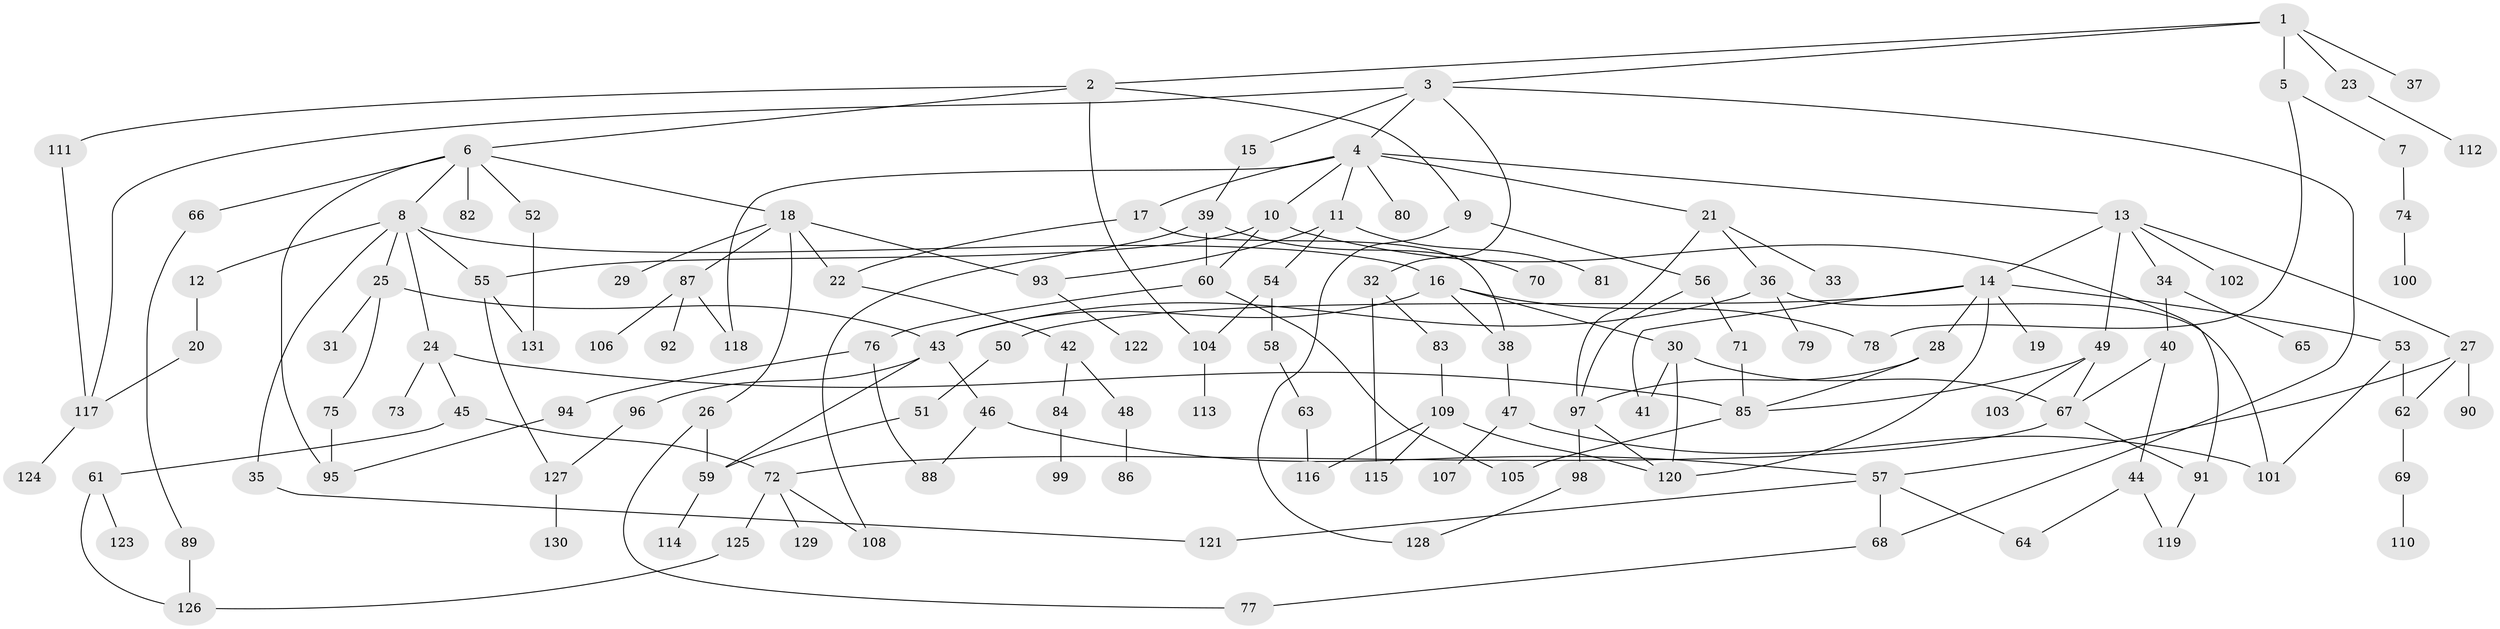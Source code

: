 // Generated by graph-tools (version 1.1) at 2025/01/03/09/25 03:01:01]
// undirected, 131 vertices, 178 edges
graph export_dot {
graph [start="1"]
  node [color=gray90,style=filled];
  1;
  2;
  3;
  4;
  5;
  6;
  7;
  8;
  9;
  10;
  11;
  12;
  13;
  14;
  15;
  16;
  17;
  18;
  19;
  20;
  21;
  22;
  23;
  24;
  25;
  26;
  27;
  28;
  29;
  30;
  31;
  32;
  33;
  34;
  35;
  36;
  37;
  38;
  39;
  40;
  41;
  42;
  43;
  44;
  45;
  46;
  47;
  48;
  49;
  50;
  51;
  52;
  53;
  54;
  55;
  56;
  57;
  58;
  59;
  60;
  61;
  62;
  63;
  64;
  65;
  66;
  67;
  68;
  69;
  70;
  71;
  72;
  73;
  74;
  75;
  76;
  77;
  78;
  79;
  80;
  81;
  82;
  83;
  84;
  85;
  86;
  87;
  88;
  89;
  90;
  91;
  92;
  93;
  94;
  95;
  96;
  97;
  98;
  99;
  100;
  101;
  102;
  103;
  104;
  105;
  106;
  107;
  108;
  109;
  110;
  111;
  112;
  113;
  114;
  115;
  116;
  117;
  118;
  119;
  120;
  121;
  122;
  123;
  124;
  125;
  126;
  127;
  128;
  129;
  130;
  131;
  1 -- 2;
  1 -- 3;
  1 -- 5;
  1 -- 23;
  1 -- 37;
  2 -- 6;
  2 -- 9;
  2 -- 104;
  2 -- 111;
  3 -- 4;
  3 -- 15;
  3 -- 32;
  3 -- 117;
  3 -- 68;
  4 -- 10;
  4 -- 11;
  4 -- 13;
  4 -- 17;
  4 -- 21;
  4 -- 80;
  4 -- 118;
  5 -- 7;
  5 -- 78;
  6 -- 8;
  6 -- 18;
  6 -- 52;
  6 -- 66;
  6 -- 82;
  6 -- 95;
  7 -- 74;
  8 -- 12;
  8 -- 16;
  8 -- 24;
  8 -- 25;
  8 -- 35;
  8 -- 55;
  9 -- 56;
  9 -- 128;
  10 -- 60;
  10 -- 91;
  10 -- 55;
  11 -- 54;
  11 -- 81;
  11 -- 93;
  12 -- 20;
  13 -- 14;
  13 -- 27;
  13 -- 34;
  13 -- 49;
  13 -- 102;
  14 -- 19;
  14 -- 28;
  14 -- 50;
  14 -- 53;
  14 -- 120;
  14 -- 41;
  15 -- 39;
  16 -- 30;
  16 -- 78;
  16 -- 38;
  16 -- 43;
  17 -- 22;
  17 -- 38;
  18 -- 26;
  18 -- 29;
  18 -- 87;
  18 -- 93;
  18 -- 22;
  20 -- 117;
  21 -- 33;
  21 -- 36;
  21 -- 97;
  22 -- 42;
  23 -- 112;
  24 -- 45;
  24 -- 73;
  24 -- 85;
  25 -- 31;
  25 -- 43;
  25 -- 75;
  26 -- 77;
  26 -- 59;
  27 -- 57;
  27 -- 90;
  27 -- 62;
  28 -- 85;
  28 -- 97;
  30 -- 41;
  30 -- 120;
  30 -- 67;
  32 -- 83;
  32 -- 115;
  34 -- 40;
  34 -- 65;
  35 -- 121;
  36 -- 79;
  36 -- 43;
  36 -- 101;
  38 -- 47;
  39 -- 70;
  39 -- 108;
  39 -- 60;
  40 -- 44;
  40 -- 67;
  42 -- 48;
  42 -- 84;
  43 -- 46;
  43 -- 59;
  43 -- 96;
  44 -- 64;
  44 -- 119;
  45 -- 61;
  45 -- 72;
  46 -- 88;
  46 -- 57;
  47 -- 101;
  47 -- 107;
  48 -- 86;
  49 -- 67;
  49 -- 103;
  49 -- 85;
  50 -- 51;
  51 -- 59;
  52 -- 131;
  53 -- 62;
  53 -- 101;
  54 -- 58;
  54 -- 104;
  55 -- 127;
  55 -- 131;
  56 -- 71;
  56 -- 97;
  57 -- 68;
  57 -- 121;
  57 -- 64;
  58 -- 63;
  59 -- 114;
  60 -- 76;
  60 -- 105;
  61 -- 123;
  61 -- 126;
  62 -- 69;
  63 -- 116;
  66 -- 89;
  67 -- 72;
  67 -- 91;
  68 -- 77;
  69 -- 110;
  71 -- 85;
  72 -- 108;
  72 -- 125;
  72 -- 129;
  74 -- 100;
  75 -- 95;
  76 -- 94;
  76 -- 88;
  83 -- 109;
  84 -- 99;
  85 -- 105;
  87 -- 92;
  87 -- 106;
  87 -- 118;
  89 -- 126;
  91 -- 119;
  93 -- 122;
  94 -- 95;
  96 -- 127;
  97 -- 98;
  97 -- 120;
  98 -- 128;
  104 -- 113;
  109 -- 115;
  109 -- 120;
  109 -- 116;
  111 -- 117;
  117 -- 124;
  125 -- 126;
  127 -- 130;
}
